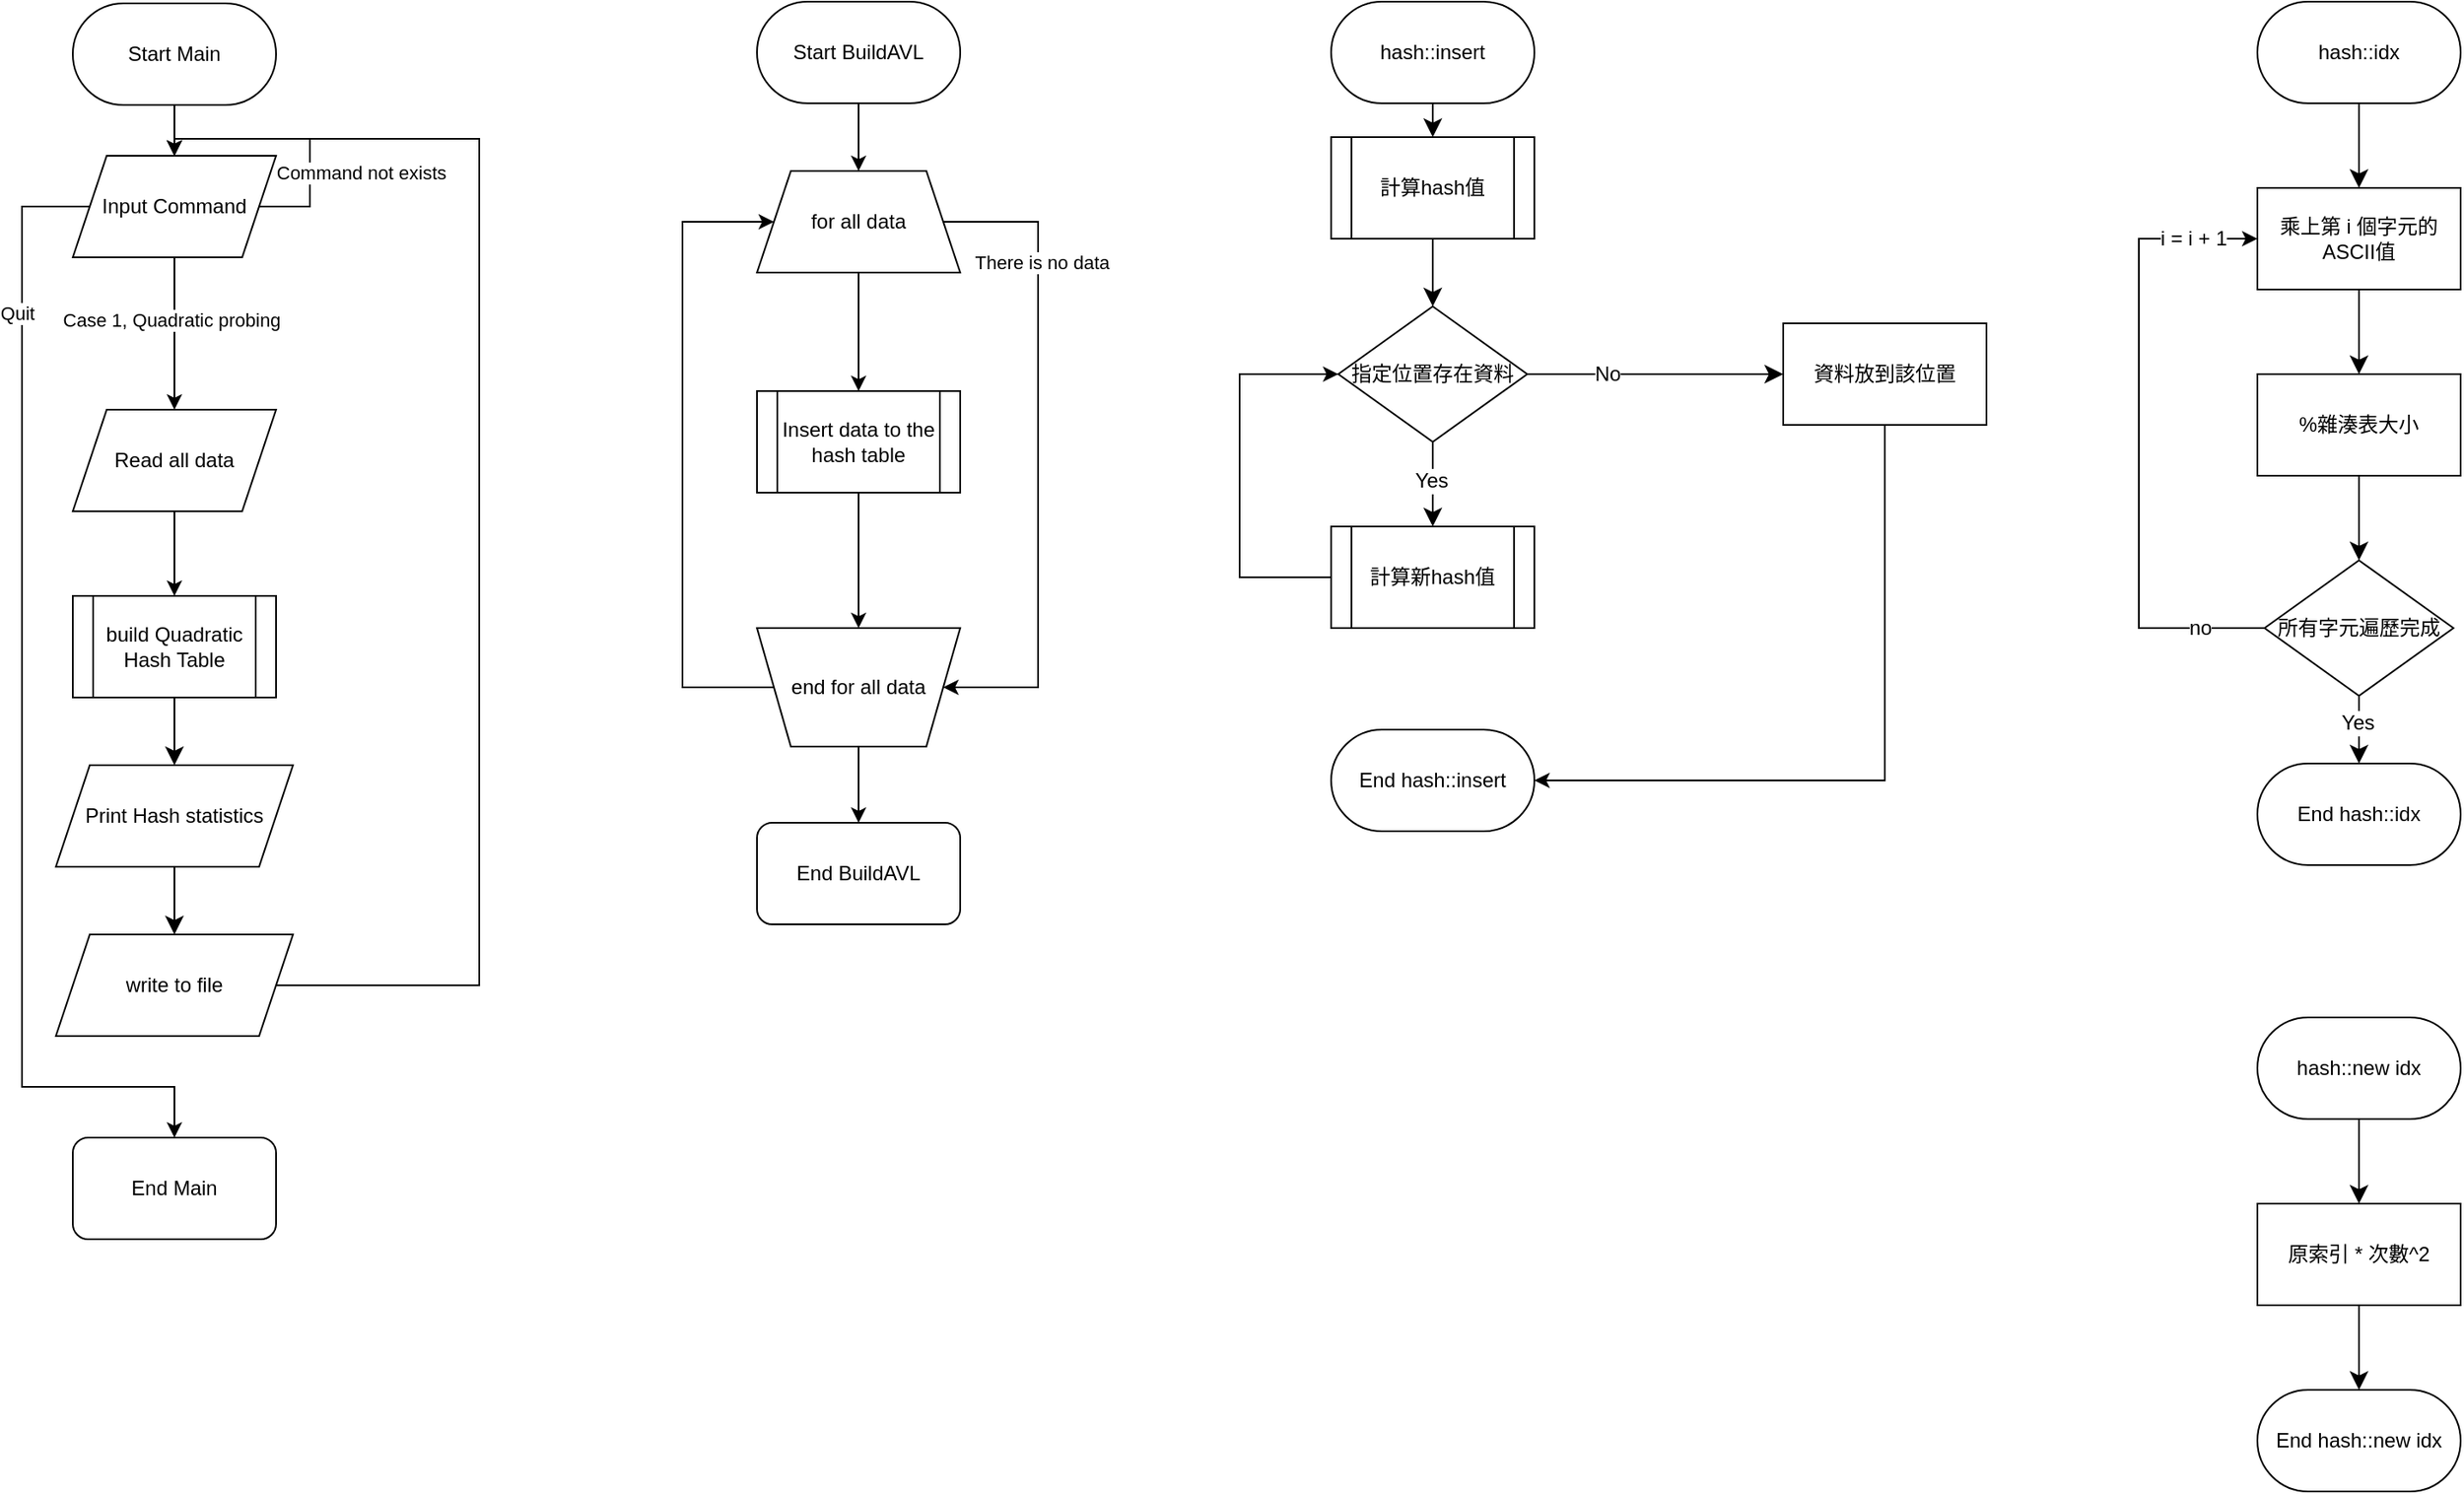 <mxfile version="24.3.1" type="device">
  <diagram id="C5RBs43oDa-KdzZeNtuy" name="Page-1">
    <mxGraphModel dx="1942" dy="831" grid="1" gridSize="10" guides="1" tooltips="1" connect="1" arrows="1" fold="1" page="1" pageScale="1" pageWidth="827" pageHeight="1169" math="0" shadow="0">
      <root>
        <mxCell id="WIyWlLk6GJQsqaUBKTNV-0" />
        <mxCell id="WIyWlLk6GJQsqaUBKTNV-1" parent="WIyWlLk6GJQsqaUBKTNV-0" />
        <mxCell id="5Zuq6f4ll3MY33p2Iip3-23" style="edgeStyle=orthogonalEdgeStyle;rounded=0;orthogonalLoop=1;jettySize=auto;html=1;entryX=0.5;entryY=0;entryDx=0;entryDy=0;" parent="WIyWlLk6GJQsqaUBKTNV-1" source="5Zuq6f4ll3MY33p2Iip3-24" target="5Zuq6f4ll3MY33p2Iip3-29" edge="1">
          <mxGeometry relative="1" as="geometry" />
        </mxCell>
        <mxCell id="5Zuq6f4ll3MY33p2Iip3-24" value="Start Main" style="rounded=1;whiteSpace=wrap;html=1;arcSize=50;" parent="WIyWlLk6GJQsqaUBKTNV-1" vertex="1">
          <mxGeometry x="100" y="41" width="120" height="60" as="geometry" />
        </mxCell>
        <mxCell id="5Zuq6f4ll3MY33p2Iip3-25" style="edgeStyle=orthogonalEdgeStyle;rounded=0;orthogonalLoop=1;jettySize=auto;html=1;entryX=0.5;entryY=0;entryDx=0;entryDy=0;" parent="WIyWlLk6GJQsqaUBKTNV-1" source="5Zuq6f4ll3MY33p2Iip3-29" edge="1">
          <mxGeometry relative="1" as="geometry">
            <mxPoint x="160" y="281" as="targetPoint" />
          </mxGeometry>
        </mxCell>
        <mxCell id="5Zuq6f4ll3MY33p2Iip3-26" value="Case 1, Quadratic probing" style="edgeLabel;html=1;align=center;verticalAlign=middle;resizable=0;points=[];" parent="5Zuq6f4ll3MY33p2Iip3-25" vertex="1" connectable="0">
          <mxGeometry x="-0.188" y="-2" relative="1" as="geometry">
            <mxPoint as="offset" />
          </mxGeometry>
        </mxCell>
        <mxCell id="5Zuq6f4ll3MY33p2Iip3-27" style="edgeStyle=orthogonalEdgeStyle;rounded=0;orthogonalLoop=1;jettySize=auto;html=1;entryX=0.5;entryY=0;entryDx=0;entryDy=0;" parent="WIyWlLk6GJQsqaUBKTNV-1" source="5Zuq6f4ll3MY33p2Iip3-29" target="5Zuq6f4ll3MY33p2Iip3-38" edge="1">
          <mxGeometry relative="1" as="geometry">
            <Array as="points">
              <mxPoint x="70" y="161" />
              <mxPoint x="70" y="681" />
              <mxPoint x="160" y="681" />
            </Array>
          </mxGeometry>
        </mxCell>
        <mxCell id="5Zuq6f4ll3MY33p2Iip3-28" value="Quit" style="edgeLabel;html=1;align=center;verticalAlign=middle;resizable=0;points=[];" parent="5Zuq6f4ll3MY33p2Iip3-27" vertex="1" connectable="0">
          <mxGeometry x="-0.698" y="-3" relative="1" as="geometry">
            <mxPoint as="offset" />
          </mxGeometry>
        </mxCell>
        <mxCell id="5Zuq6f4ll3MY33p2Iip3-29" value="Input Command" style="shape=parallelogram;perimeter=parallelogramPerimeter;whiteSpace=wrap;html=1;fixedSize=1;" parent="WIyWlLk6GJQsqaUBKTNV-1" vertex="1">
          <mxGeometry x="100" y="131" width="120" height="60" as="geometry" />
        </mxCell>
        <mxCell id="5Zuq6f4ll3MY33p2Iip3-30" style="edgeStyle=orthogonalEdgeStyle;rounded=0;orthogonalLoop=1;jettySize=auto;html=1;entryX=0.5;entryY=0;entryDx=0;entryDy=0;" parent="WIyWlLk6GJQsqaUBKTNV-1" source="5Zuq6f4ll3MY33p2Iip3-29" target="5Zuq6f4ll3MY33p2Iip3-29" edge="1">
          <mxGeometry relative="1" as="geometry">
            <Array as="points">
              <mxPoint x="240" y="161" />
              <mxPoint x="240" y="121" />
              <mxPoint x="160" y="121" />
            </Array>
          </mxGeometry>
        </mxCell>
        <mxCell id="5Zuq6f4ll3MY33p2Iip3-31" value="Command not exists" style="edgeLabel;html=1;align=center;verticalAlign=middle;resizable=0;points=[];" parent="5Zuq6f4ll3MY33p2Iip3-30" vertex="1" connectable="0">
          <mxGeometry x="-0.415" y="-2" relative="1" as="geometry">
            <mxPoint x="28" y="-3" as="offset" />
          </mxGeometry>
        </mxCell>
        <mxCell id="5Zuq6f4ll3MY33p2Iip3-32" style="edgeStyle=orthogonalEdgeStyle;rounded=0;orthogonalLoop=1;jettySize=auto;html=1;entryX=0.5;entryY=0;entryDx=0;entryDy=0;" parent="WIyWlLk6GJQsqaUBKTNV-1" source="5Zuq6f4ll3MY33p2Iip3-33" target="5Zuq6f4ll3MY33p2Iip3-35" edge="1">
          <mxGeometry relative="1" as="geometry" />
        </mxCell>
        <mxCell id="5Zuq6f4ll3MY33p2Iip3-33" value="Read all data" style="shape=parallelogram;perimeter=parallelogramPerimeter;whiteSpace=wrap;html=1;fixedSize=1;" parent="WIyWlLk6GJQsqaUBKTNV-1" vertex="1">
          <mxGeometry x="100" y="281" width="120" height="60" as="geometry" />
        </mxCell>
        <mxCell id="5Zuq6f4ll3MY33p2Iip3-43" value="" style="edgeStyle=none;curved=1;rounded=0;orthogonalLoop=1;jettySize=auto;html=1;fontSize=12;startSize=8;endSize=8;" parent="WIyWlLk6GJQsqaUBKTNV-1" source="5Zuq6f4ll3MY33p2Iip3-35" target="5Zuq6f4ll3MY33p2Iip3-42" edge="1">
          <mxGeometry relative="1" as="geometry" />
        </mxCell>
        <mxCell id="5Zuq6f4ll3MY33p2Iip3-35" value="build Quadratic&lt;div&gt;Hash Table&lt;/div&gt;" style="shape=process;whiteSpace=wrap;html=1;backgroundOutline=1;" parent="WIyWlLk6GJQsqaUBKTNV-1" vertex="1">
          <mxGeometry x="100" y="391" width="120" height="60" as="geometry" />
        </mxCell>
        <mxCell id="5Zuq6f4ll3MY33p2Iip3-36" style="edgeStyle=orthogonalEdgeStyle;rounded=0;orthogonalLoop=1;jettySize=auto;html=1;entryX=0.5;entryY=0;entryDx=0;entryDy=0;exitX=1;exitY=0.5;exitDx=0;exitDy=0;" parent="WIyWlLk6GJQsqaUBKTNV-1" source="5Zuq6f4ll3MY33p2Iip3-37" target="5Zuq6f4ll3MY33p2Iip3-29" edge="1">
          <mxGeometry relative="1" as="geometry">
            <Array as="points">
              <mxPoint x="340" y="621" />
              <mxPoint x="340" y="121" />
              <mxPoint x="160" y="121" />
            </Array>
            <mxPoint x="310" y="521" as="sourcePoint" />
            <mxPoint x="260" y="131" as="targetPoint" />
          </mxGeometry>
        </mxCell>
        <mxCell id="5Zuq6f4ll3MY33p2Iip3-37" value="write to file" style="shape=parallelogram;perimeter=parallelogramPerimeter;whiteSpace=wrap;html=1;fixedSize=1;" parent="WIyWlLk6GJQsqaUBKTNV-1" vertex="1">
          <mxGeometry x="90" y="591" width="140" height="60" as="geometry" />
        </mxCell>
        <mxCell id="5Zuq6f4ll3MY33p2Iip3-38" value="End Main" style="rounded=1;whiteSpace=wrap;html=1;" parent="WIyWlLk6GJQsqaUBKTNV-1" vertex="1">
          <mxGeometry x="100" y="711" width="120" height="60" as="geometry" />
        </mxCell>
        <mxCell id="5Zuq6f4ll3MY33p2Iip3-44" value="" style="edgeStyle=none;curved=1;rounded=0;orthogonalLoop=1;jettySize=auto;html=1;fontSize=12;startSize=8;endSize=8;" parent="WIyWlLk6GJQsqaUBKTNV-1" source="5Zuq6f4ll3MY33p2Iip3-42" target="5Zuq6f4ll3MY33p2Iip3-37" edge="1">
          <mxGeometry relative="1" as="geometry" />
        </mxCell>
        <mxCell id="5Zuq6f4ll3MY33p2Iip3-42" value="Print Hash statistics" style="shape=parallelogram;perimeter=parallelogramPerimeter;whiteSpace=wrap;html=1;fixedSize=1;" parent="WIyWlLk6GJQsqaUBKTNV-1" vertex="1">
          <mxGeometry x="90" y="491" width="140" height="60" as="geometry" />
        </mxCell>
        <mxCell id="5Zuq6f4ll3MY33p2Iip3-45" style="edgeStyle=orthogonalEdgeStyle;rounded=0;orthogonalLoop=1;jettySize=auto;html=1;entryX=0.5;entryY=0;entryDx=0;entryDy=0;" parent="WIyWlLk6GJQsqaUBKTNV-1" source="5Zuq6f4ll3MY33p2Iip3-46" target="5Zuq6f4ll3MY33p2Iip3-50" edge="1">
          <mxGeometry relative="1" as="geometry" />
        </mxCell>
        <mxCell id="5Zuq6f4ll3MY33p2Iip3-46" value="Start BuildAVL" style="rounded=1;whiteSpace=wrap;html=1;arcSize=50;" parent="WIyWlLk6GJQsqaUBKTNV-1" vertex="1">
          <mxGeometry x="504" y="40" width="120" height="60" as="geometry" />
        </mxCell>
        <mxCell id="5Zuq6f4ll3MY33p2Iip3-47" style="edgeStyle=orthogonalEdgeStyle;rounded=0;orthogonalLoop=1;jettySize=auto;html=1;entryX=0.5;entryY=0;entryDx=0;entryDy=0;" parent="WIyWlLk6GJQsqaUBKTNV-1" source="5Zuq6f4ll3MY33p2Iip3-50" target="5Zuq6f4ll3MY33p2Iip3-55" edge="1">
          <mxGeometry relative="1" as="geometry">
            <mxPoint x="564" y="230" as="targetPoint" />
          </mxGeometry>
        </mxCell>
        <mxCell id="5Zuq6f4ll3MY33p2Iip3-48" style="edgeStyle=orthogonalEdgeStyle;rounded=0;orthogonalLoop=1;jettySize=auto;html=1;entryX=1;entryY=0.5;entryDx=0;entryDy=0;" parent="WIyWlLk6GJQsqaUBKTNV-1" source="5Zuq6f4ll3MY33p2Iip3-50" target="5Zuq6f4ll3MY33p2Iip3-53" edge="1">
          <mxGeometry relative="1" as="geometry">
            <Array as="points">
              <mxPoint x="670" y="170" />
              <mxPoint x="670" y="445" />
            </Array>
          </mxGeometry>
        </mxCell>
        <mxCell id="5Zuq6f4ll3MY33p2Iip3-49" value="There is no data" style="edgeLabel;html=1;align=center;verticalAlign=middle;resizable=0;points=[];" parent="5Zuq6f4ll3MY33p2Iip3-48" vertex="1" connectable="0">
          <mxGeometry x="-0.586" y="2" relative="1" as="geometry">
            <mxPoint as="offset" />
          </mxGeometry>
        </mxCell>
        <mxCell id="5Zuq6f4ll3MY33p2Iip3-50" value="for all data" style="shape=trapezoid;perimeter=trapezoidPerimeter;whiteSpace=wrap;html=1;fixedSize=1;" parent="WIyWlLk6GJQsqaUBKTNV-1" vertex="1">
          <mxGeometry x="504" y="140" width="120" height="60" as="geometry" />
        </mxCell>
        <mxCell id="5Zuq6f4ll3MY33p2Iip3-51" style="edgeStyle=orthogonalEdgeStyle;rounded=0;orthogonalLoop=1;jettySize=auto;html=1;entryX=0;entryY=0.5;entryDx=0;entryDy=0;" parent="WIyWlLk6GJQsqaUBKTNV-1" source="5Zuq6f4ll3MY33p2Iip3-53" target="5Zuq6f4ll3MY33p2Iip3-50" edge="1">
          <mxGeometry relative="1" as="geometry">
            <Array as="points">
              <mxPoint x="460" y="445" />
              <mxPoint x="460" y="170" />
            </Array>
          </mxGeometry>
        </mxCell>
        <mxCell id="5Zuq6f4ll3MY33p2Iip3-52" style="edgeStyle=orthogonalEdgeStyle;rounded=0;orthogonalLoop=1;jettySize=auto;html=1;entryX=0.5;entryY=0;entryDx=0;entryDy=0;" parent="WIyWlLk6GJQsqaUBKTNV-1" source="5Zuq6f4ll3MY33p2Iip3-53" target="5Zuq6f4ll3MY33p2Iip3-56" edge="1">
          <mxGeometry relative="1" as="geometry" />
        </mxCell>
        <mxCell id="5Zuq6f4ll3MY33p2Iip3-53" value="end for all data" style="shape=trapezoid;perimeter=trapezoidPerimeter;whiteSpace=wrap;fixedSize=1;rotation=0;verticalAlign=middle;horizontal=1;html=1;flipV=1;" parent="WIyWlLk6GJQsqaUBKTNV-1" vertex="1">
          <mxGeometry x="504" y="410" width="120" height="70" as="geometry" />
        </mxCell>
        <mxCell id="5Zuq6f4ll3MY33p2Iip3-54" style="edgeStyle=orthogonalEdgeStyle;rounded=0;orthogonalLoop=1;jettySize=auto;html=1;entryX=0.5;entryY=0;entryDx=0;entryDy=0;" parent="WIyWlLk6GJQsqaUBKTNV-1" source="5Zuq6f4ll3MY33p2Iip3-55" target="5Zuq6f4ll3MY33p2Iip3-53" edge="1">
          <mxGeometry relative="1" as="geometry" />
        </mxCell>
        <mxCell id="5Zuq6f4ll3MY33p2Iip3-55" value="Insert data to the hash table" style="shape=process;whiteSpace=wrap;html=1;backgroundOutline=1;" parent="WIyWlLk6GJQsqaUBKTNV-1" vertex="1">
          <mxGeometry x="504" y="270" width="120" height="60" as="geometry" />
        </mxCell>
        <mxCell id="5Zuq6f4ll3MY33p2Iip3-56" value="End BuildAVL" style="rounded=1;whiteSpace=wrap;html=1;" parent="WIyWlLk6GJQsqaUBKTNV-1" vertex="1">
          <mxGeometry x="504" y="525" width="120" height="60" as="geometry" />
        </mxCell>
        <mxCell id="5Zuq6f4ll3MY33p2Iip3-87" style="edgeStyle=none;curved=1;rounded=0;orthogonalLoop=1;jettySize=auto;html=1;exitX=0.5;exitY=1;exitDx=0;exitDy=0;entryX=0.5;entryY=0;entryDx=0;entryDy=0;fontSize=12;startSize=8;endSize=8;" parent="WIyWlLk6GJQsqaUBKTNV-1" source="5Zuq6f4ll3MY33p2Iip3-58" target="5Zuq6f4ll3MY33p2Iip3-86" edge="1">
          <mxGeometry relative="1" as="geometry" />
        </mxCell>
        <mxCell id="5Zuq6f4ll3MY33p2Iip3-58" value="hash::insert" style="rounded=1;whiteSpace=wrap;html=1;arcSize=50;" parent="WIyWlLk6GJQsqaUBKTNV-1" vertex="1">
          <mxGeometry x="843.06" y="40" width="120" height="60" as="geometry" />
        </mxCell>
        <mxCell id="5Zuq6f4ll3MY33p2Iip3-76" value="End hash::insert" style="rounded=1;whiteSpace=wrap;html=1;arcSize=50;" parent="WIyWlLk6GJQsqaUBKTNV-1" vertex="1">
          <mxGeometry x="843.06" y="470" width="120" height="60" as="geometry" />
        </mxCell>
        <mxCell id="5Zuq6f4ll3MY33p2Iip3-82" style="edgeStyle=orthogonalEdgeStyle;rounded=0;orthogonalLoop=1;jettySize=auto;html=1;entryX=1;entryY=0.5;entryDx=0;entryDy=0;" parent="WIyWlLk6GJQsqaUBKTNV-1" source="5Zuq6f4ll3MY33p2Iip3-83" target="5Zuq6f4ll3MY33p2Iip3-76" edge="1">
          <mxGeometry relative="1" as="geometry">
            <Array as="points">
              <mxPoint x="1170" y="500" />
            </Array>
          </mxGeometry>
        </mxCell>
        <mxCell id="5Zuq6f4ll3MY33p2Iip3-83" value="資料放到該位置" style="rounded=0;whiteSpace=wrap;html=1;" parent="WIyWlLk6GJQsqaUBKTNV-1" vertex="1">
          <mxGeometry x="1110" y="230" width="120" height="60" as="geometry" />
        </mxCell>
        <mxCell id="5Zuq6f4ll3MY33p2Iip3-89" value="" style="edgeStyle=none;curved=1;rounded=0;orthogonalLoop=1;jettySize=auto;html=1;fontSize=12;startSize=8;endSize=8;" parent="WIyWlLk6GJQsqaUBKTNV-1" source="5Zuq6f4ll3MY33p2Iip3-86" target="5Zuq6f4ll3MY33p2Iip3-88" edge="1">
          <mxGeometry relative="1" as="geometry" />
        </mxCell>
        <mxCell id="5Zuq6f4ll3MY33p2Iip3-86" value="計算hash值" style="shape=process;whiteSpace=wrap;html=1;backgroundOutline=1;" parent="WIyWlLk6GJQsqaUBKTNV-1" vertex="1">
          <mxGeometry x="843.06" y="120" width="120" height="60" as="geometry" />
        </mxCell>
        <mxCell id="5Zuq6f4ll3MY33p2Iip3-90" style="edgeStyle=none;curved=1;rounded=0;orthogonalLoop=1;jettySize=auto;html=1;exitX=1;exitY=0.5;exitDx=0;exitDy=0;entryX=0;entryY=0.5;entryDx=0;entryDy=0;fontSize=12;startSize=8;endSize=8;" parent="WIyWlLk6GJQsqaUBKTNV-1" source="5Zuq6f4ll3MY33p2Iip3-88" target="5Zuq6f4ll3MY33p2Iip3-83" edge="1">
          <mxGeometry relative="1" as="geometry" />
        </mxCell>
        <mxCell id="5Zuq6f4ll3MY33p2Iip3-91" value="No" style="edgeLabel;html=1;align=center;verticalAlign=middle;resizable=0;points=[];fontSize=12;" parent="5Zuq6f4ll3MY33p2Iip3-90" vertex="1" connectable="0">
          <mxGeometry x="-0.462" y="5" relative="1" as="geometry">
            <mxPoint x="6" y="5" as="offset" />
          </mxGeometry>
        </mxCell>
        <mxCell id="Rqaln8O-QJsJvmHKmD0x-8" value="" style="edgeStyle=none;curved=1;rounded=0;orthogonalLoop=1;jettySize=auto;html=1;fontSize=12;startSize=8;endSize=8;" parent="WIyWlLk6GJQsqaUBKTNV-1" source="5Zuq6f4ll3MY33p2Iip3-88" target="Rqaln8O-QJsJvmHKmD0x-6" edge="1">
          <mxGeometry relative="1" as="geometry" />
        </mxCell>
        <mxCell id="Rqaln8O-QJsJvmHKmD0x-9" value="&lt;span style=&quot;color: rgba(0, 0, 0, 0); font-family: monospace; font-size: 0px; text-align: start; background-color: rgb(251, 251, 251);&quot;&gt;%3CmxGraphModel%3E%3Croot%3E%3CmxCell%20id%3D%220%22%2F%3E%3CmxCell%20id%3D%221%22%20parent%3D%220%22%2F%3E%3CmxCell%20id%3D%222%22%20value%3D%22Yes%22%20style%3D%22edgeLabel%3Bhtml%3D1%3Balign%3Dcenter%3BverticalAlign%3Dmiddle%3Bresizable%3D0%3Bpoints%3D%5B%5D%3BfontSize%3D12%3B%22%20vertex%3D%221%22%20connectable%3D%220%22%20parent%3D%221%22%3E%3CmxGeometry%20x%3D%221084.06%22%20y%3D%22324.647%22%20as%3D%22geometry%22%2F%3E%3C%2FmxCell%3E%3C%2Froot%3E%3C%2FmxGraphModel%3E&lt;/span&gt;" style="edgeLabel;html=1;align=center;verticalAlign=middle;resizable=0;points=[];fontSize=12;" parent="Rqaln8O-QJsJvmHKmD0x-8" vertex="1" connectable="0">
          <mxGeometry x="-0.058" y="-2" relative="1" as="geometry">
            <mxPoint as="offset" />
          </mxGeometry>
        </mxCell>
        <mxCell id="Rqaln8O-QJsJvmHKmD0x-10" value="Yes" style="edgeLabel;html=1;align=center;verticalAlign=middle;resizable=0;points=[];fontSize=12;" parent="Rqaln8O-QJsJvmHKmD0x-8" vertex="1" connectable="0">
          <mxGeometry x="-0.105" y="-1" relative="1" as="geometry">
            <mxPoint as="offset" />
          </mxGeometry>
        </mxCell>
        <mxCell id="5Zuq6f4ll3MY33p2Iip3-88" value="指定位置存在資料" style="rhombus;whiteSpace=wrap;html=1;" parent="WIyWlLk6GJQsqaUBKTNV-1" vertex="1">
          <mxGeometry x="847.28" y="220" width="111.56" height="80" as="geometry" />
        </mxCell>
        <mxCell id="Rqaln8O-QJsJvmHKmD0x-6" value="計算新hash值" style="shape=process;whiteSpace=wrap;html=1;backgroundOutline=1;" parent="WIyWlLk6GJQsqaUBKTNV-1" vertex="1">
          <mxGeometry x="843.06" y="350" width="120" height="60" as="geometry" />
        </mxCell>
        <mxCell id="Rqaln8O-QJsJvmHKmD0x-15" value="" style="edgeStyle=none;curved=1;rounded=0;orthogonalLoop=1;jettySize=auto;html=1;fontSize=12;startSize=8;endSize=8;" parent="WIyWlLk6GJQsqaUBKTNV-1" source="Rqaln8O-QJsJvmHKmD0x-7" target="Rqaln8O-QJsJvmHKmD0x-14" edge="1">
          <mxGeometry relative="1" as="geometry" />
        </mxCell>
        <mxCell id="Rqaln8O-QJsJvmHKmD0x-7" value="hash::idx" style="rounded=1;whiteSpace=wrap;html=1;arcSize=50;" parent="WIyWlLk6GJQsqaUBKTNV-1" vertex="1">
          <mxGeometry x="1390" y="40" width="120" height="60" as="geometry" />
        </mxCell>
        <mxCell id="Rqaln8O-QJsJvmHKmD0x-12" style="edgeStyle=orthogonalEdgeStyle;rounded=0;orthogonalLoop=1;jettySize=auto;html=1;entryX=0;entryY=0.5;entryDx=0;entryDy=0;exitX=0;exitY=0.5;exitDx=0;exitDy=0;" parent="WIyWlLk6GJQsqaUBKTNV-1" source="Rqaln8O-QJsJvmHKmD0x-6" target="5Zuq6f4ll3MY33p2Iip3-88" edge="1">
          <mxGeometry relative="1" as="geometry">
            <Array as="points">
              <mxPoint x="789" y="380" />
              <mxPoint x="789" y="260" />
            </Array>
            <mxPoint x="805.99" y="370" as="sourcePoint" />
            <mxPoint x="809.99" y="700" as="targetPoint" />
          </mxGeometry>
        </mxCell>
        <mxCell id="Rqaln8O-QJsJvmHKmD0x-17" value="" style="edgeStyle=none;curved=1;rounded=0;orthogonalLoop=1;jettySize=auto;html=1;fontSize=12;startSize=8;endSize=8;" parent="WIyWlLk6GJQsqaUBKTNV-1" source="Rqaln8O-QJsJvmHKmD0x-14" target="Rqaln8O-QJsJvmHKmD0x-16" edge="1">
          <mxGeometry relative="1" as="geometry" />
        </mxCell>
        <mxCell id="Rqaln8O-QJsJvmHKmD0x-14" value="乘上第 i 個字元的ASCII值" style="rounded=0;whiteSpace=wrap;html=1;" parent="WIyWlLk6GJQsqaUBKTNV-1" vertex="1">
          <mxGeometry x="1390" y="150" width="120" height="60" as="geometry" />
        </mxCell>
        <mxCell id="Rqaln8O-QJsJvmHKmD0x-19" value="" style="edgeStyle=none;curved=1;rounded=0;orthogonalLoop=1;jettySize=auto;html=1;fontSize=12;startSize=8;endSize=8;" parent="WIyWlLk6GJQsqaUBKTNV-1" source="Rqaln8O-QJsJvmHKmD0x-16" target="Rqaln8O-QJsJvmHKmD0x-18" edge="1">
          <mxGeometry relative="1" as="geometry" />
        </mxCell>
        <mxCell id="Rqaln8O-QJsJvmHKmD0x-16" value="%雜湊表大小" style="rounded=0;whiteSpace=wrap;html=1;" parent="WIyWlLk6GJQsqaUBKTNV-1" vertex="1">
          <mxGeometry x="1390" y="260" width="120" height="60" as="geometry" />
        </mxCell>
        <mxCell id="Rqaln8O-QJsJvmHKmD0x-25" value="" style="edgeStyle=none;curved=1;rounded=0;orthogonalLoop=1;jettySize=auto;html=1;fontSize=12;startSize=8;endSize=8;" parent="WIyWlLk6GJQsqaUBKTNV-1" source="Rqaln8O-QJsJvmHKmD0x-18" target="Rqaln8O-QJsJvmHKmD0x-24" edge="1">
          <mxGeometry relative="1" as="geometry" />
        </mxCell>
        <mxCell id="Rqaln8O-QJsJvmHKmD0x-26" value="Yes" style="edgeLabel;html=1;align=center;verticalAlign=middle;resizable=0;points=[];fontSize=12;" parent="Rqaln8O-QJsJvmHKmD0x-25" vertex="1" connectable="0">
          <mxGeometry x="-0.486" y="-4" relative="1" as="geometry">
            <mxPoint x="3" y="5" as="offset" />
          </mxGeometry>
        </mxCell>
        <mxCell id="Rqaln8O-QJsJvmHKmD0x-18" value="所有字元遍歷完成" style="rhombus;whiteSpace=wrap;html=1;" parent="WIyWlLk6GJQsqaUBKTNV-1" vertex="1">
          <mxGeometry x="1394.22" y="370" width="111.56" height="80" as="geometry" />
        </mxCell>
        <mxCell id="Rqaln8O-QJsJvmHKmD0x-21" style="edgeStyle=orthogonalEdgeStyle;rounded=0;orthogonalLoop=1;jettySize=auto;html=1;entryX=0;entryY=0.5;entryDx=0;entryDy=0;exitX=0;exitY=0.5;exitDx=0;exitDy=0;" parent="WIyWlLk6GJQsqaUBKTNV-1" source="Rqaln8O-QJsJvmHKmD0x-18" target="Rqaln8O-QJsJvmHKmD0x-14" edge="1">
          <mxGeometry relative="1" as="geometry">
            <Array as="points">
              <mxPoint x="1320" y="410" />
              <mxPoint x="1320" y="180" />
            </Array>
            <mxPoint x="1386" y="410" as="sourcePoint" />
            <mxPoint x="1390" y="290" as="targetPoint" />
          </mxGeometry>
        </mxCell>
        <mxCell id="Rqaln8O-QJsJvmHKmD0x-22" value="i = i + 1" style="edgeLabel;html=1;align=center;verticalAlign=middle;resizable=0;points=[];fontSize=12;" parent="Rqaln8O-QJsJvmHKmD0x-21" vertex="1" connectable="0">
          <mxGeometry x="0.794" relative="1" as="geometry">
            <mxPoint as="offset" />
          </mxGeometry>
        </mxCell>
        <mxCell id="Rqaln8O-QJsJvmHKmD0x-23" value="no" style="edgeLabel;html=1;align=center;verticalAlign=middle;resizable=0;points=[];fontSize=12;" parent="Rqaln8O-QJsJvmHKmD0x-21" vertex="1" connectable="0">
          <mxGeometry x="-0.796" y="3" relative="1" as="geometry">
            <mxPoint y="-3" as="offset" />
          </mxGeometry>
        </mxCell>
        <mxCell id="Rqaln8O-QJsJvmHKmD0x-24" value="End hash::idx" style="rounded=1;whiteSpace=wrap;html=1;arcSize=50;" parent="WIyWlLk6GJQsqaUBKTNV-1" vertex="1">
          <mxGeometry x="1390" y="490" width="120" height="60" as="geometry" />
        </mxCell>
        <mxCell id="Rqaln8O-QJsJvmHKmD0x-27" value="" style="edgeStyle=none;curved=1;rounded=0;orthogonalLoop=1;jettySize=auto;html=1;fontSize=12;startSize=8;endSize=8;entryX=0.5;entryY=0;entryDx=0;entryDy=0;" parent="WIyWlLk6GJQsqaUBKTNV-1" source="Rqaln8O-QJsJvmHKmD0x-28" target="FAtiuVVJ_AJiULgCjN1P-0" edge="1">
          <mxGeometry relative="1" as="geometry">
            <mxPoint x="1450" y="780" as="targetPoint" />
          </mxGeometry>
        </mxCell>
        <mxCell id="Rqaln8O-QJsJvmHKmD0x-28" value="hash::new idx" style="rounded=1;whiteSpace=wrap;html=1;arcSize=50;" parent="WIyWlLk6GJQsqaUBKTNV-1" vertex="1">
          <mxGeometry x="1390" y="640" width="120" height="60" as="geometry" />
        </mxCell>
        <mxCell id="Rqaln8O-QJsJvmHKmD0x-39" value="End hash::new idx" style="rounded=1;whiteSpace=wrap;html=1;arcSize=50;" parent="WIyWlLk6GJQsqaUBKTNV-1" vertex="1">
          <mxGeometry x="1390" y="860" width="120" height="60" as="geometry" />
        </mxCell>
        <mxCell id="FAtiuVVJ_AJiULgCjN1P-1" value="" style="edgeStyle=none;curved=1;rounded=0;orthogonalLoop=1;jettySize=auto;html=1;fontSize=12;startSize=8;endSize=8;" parent="WIyWlLk6GJQsqaUBKTNV-1" source="FAtiuVVJ_AJiULgCjN1P-0" target="Rqaln8O-QJsJvmHKmD0x-39" edge="1">
          <mxGeometry relative="1" as="geometry" />
        </mxCell>
        <mxCell id="FAtiuVVJ_AJiULgCjN1P-0" value="原索引 * 次數^2" style="rounded=0;whiteSpace=wrap;html=1;" parent="WIyWlLk6GJQsqaUBKTNV-1" vertex="1">
          <mxGeometry x="1390" y="750" width="120" height="60" as="geometry" />
        </mxCell>
      </root>
    </mxGraphModel>
  </diagram>
</mxfile>
